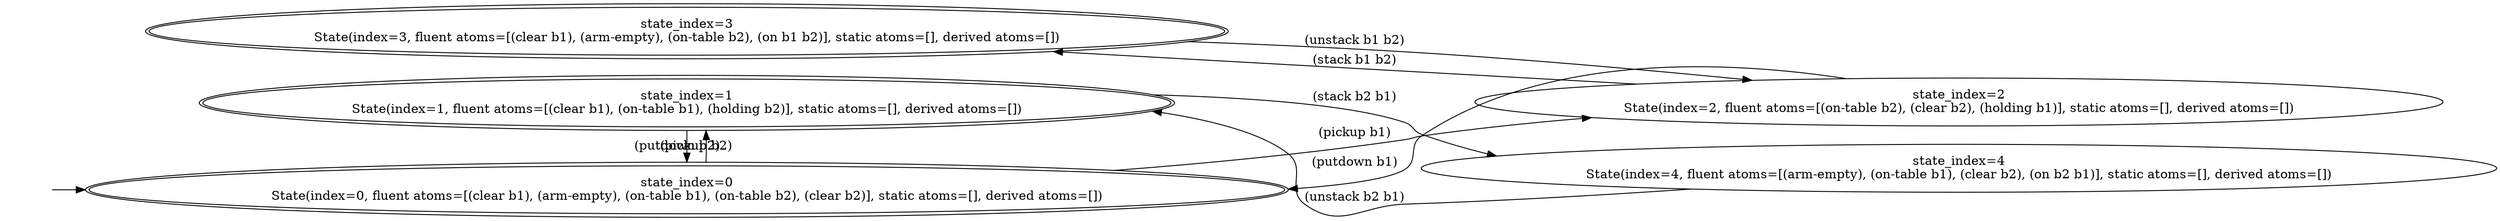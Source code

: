 digraph {
rankdir="LR"
s0[peripheries=2,label="state_index=0
State(index=0, fluent atoms=[(clear b1), (arm-empty), (on-table b1), (on-table b2), (clear b2)], static atoms=[], derived atoms=[])
"]
s1[peripheries=2,label="state_index=1
State(index=1, fluent atoms=[(clear b1), (on-table b1), (holding b2)], static atoms=[], derived atoms=[])
"]
s2[label="state_index=2
State(index=2, fluent atoms=[(on-table b2), (clear b2), (holding b1)], static atoms=[], derived atoms=[])
"]
s3[peripheries=2,label="state_index=3
State(index=3, fluent atoms=[(clear b1), (arm-empty), (on-table b2), (on b1 b2)], static atoms=[], derived atoms=[])
"]
s4[label="state_index=4
State(index=4, fluent atoms=[(arm-empty), (on-table b1), (clear b2), (on b2 b1)], static atoms=[], derived atoms=[])
"]
Dangling [ label = "", style = invis ]
{ rank = same; Dangling }
Dangling -> s0
{ rank = same; s2,s4}
{ rank = same; s0,s1,s3}
s0->s1 [label="(pickup b2)
"]
s0->s2 [label="(pickup b1)
"]
s1->s0 [label="(putdown b2)
"]
s1->s4 [label="(stack b2 b1)
"]
s2->s0 [label="(putdown b1)
"]
s2->s3 [label="(stack b1 b2)
"]
s3->s2 [label="(unstack b1 b2)
"]
s4->s1 [label="(unstack b2 b1)
"]
}
